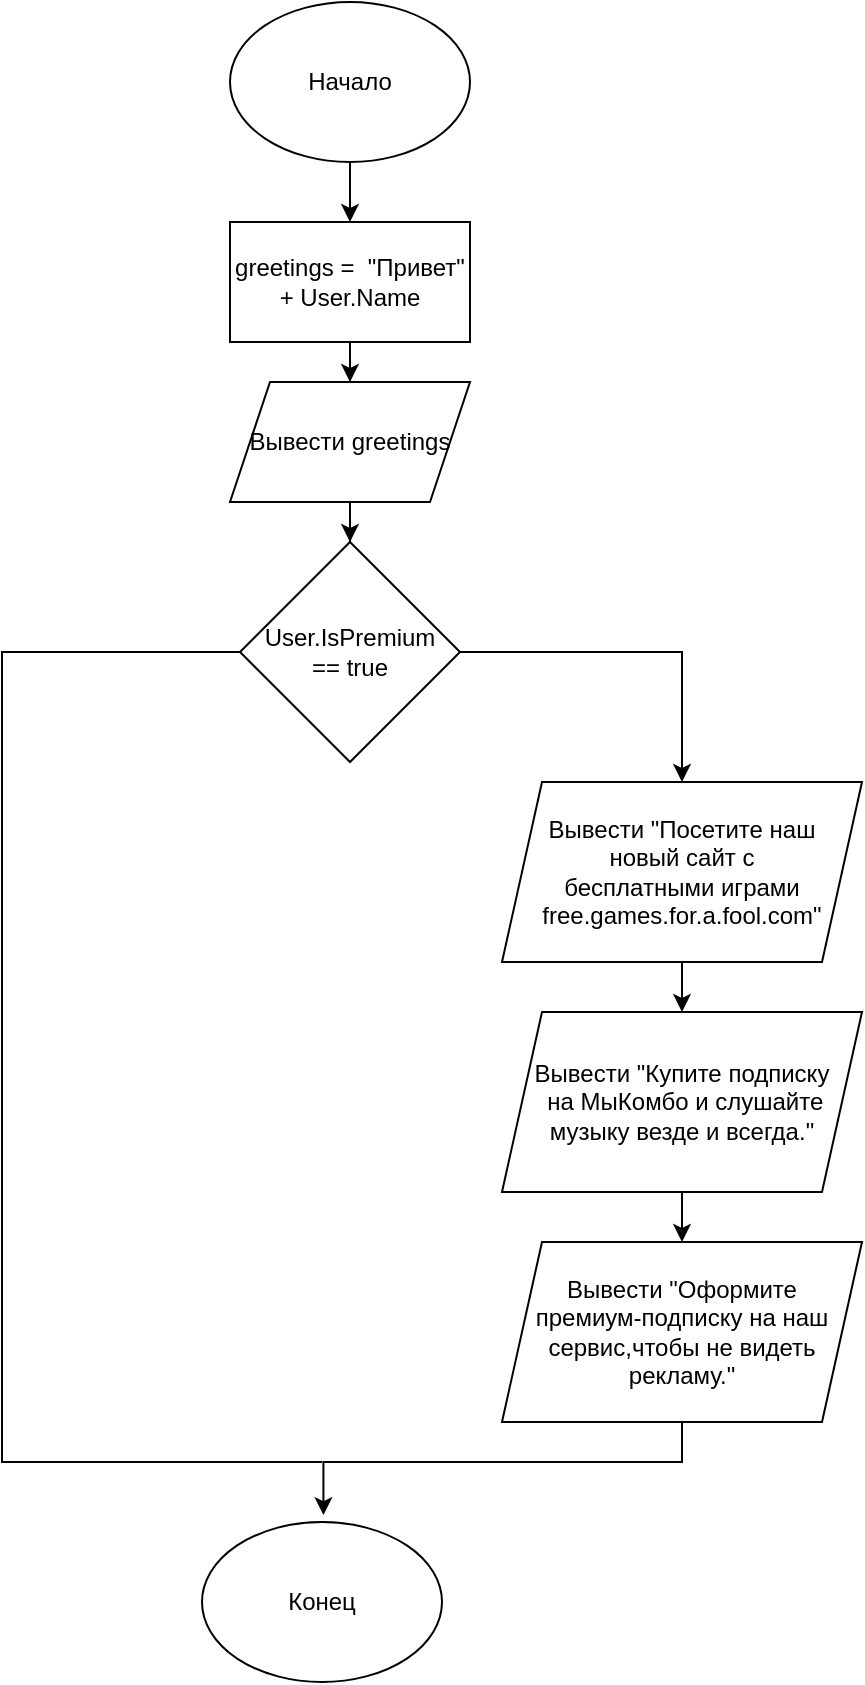 <mxfile version="23.1.1" type="github">
  <diagram name="Страница — 1" id="oVYtKL4oQiBqcm2RmJic">
    <mxGraphModel dx="1912" dy="1055" grid="1" gridSize="10" guides="1" tooltips="1" connect="1" arrows="1" fold="1" page="1" pageScale="1" pageWidth="827" pageHeight="1169" math="0" shadow="0">
      <root>
        <mxCell id="0" />
        <mxCell id="1" parent="0" />
        <mxCell id="UmjqQ-2BNXsNT93DCILW-3" value="" style="edgeStyle=orthogonalEdgeStyle;rounded=0;orthogonalLoop=1;jettySize=auto;html=1;" edge="1" parent="1">
          <mxGeometry relative="1" as="geometry">
            <mxPoint x="414" y="160" as="sourcePoint" />
            <mxPoint x="414" y="190" as="targetPoint" />
          </mxGeometry>
        </mxCell>
        <mxCell id="UmjqQ-2BNXsNT93DCILW-7" value="" style="edgeStyle=orthogonalEdgeStyle;rounded=0;orthogonalLoop=1;jettySize=auto;html=1;" edge="1" parent="1" source="UmjqQ-2BNXsNT93DCILW-5" target="UmjqQ-2BNXsNT93DCILW-6">
          <mxGeometry relative="1" as="geometry" />
        </mxCell>
        <mxCell id="UmjqQ-2BNXsNT93DCILW-5" value="greetings =&amp;nbsp; &quot;Привет&quot; + User.Name" style="rounded=0;whiteSpace=wrap;html=1;" vertex="1" parent="1">
          <mxGeometry x="354" y="190" width="120" height="60" as="geometry" />
        </mxCell>
        <mxCell id="UmjqQ-2BNXsNT93DCILW-9" value="" style="edgeStyle=orthogonalEdgeStyle;rounded=0;orthogonalLoop=1;jettySize=auto;html=1;" edge="1" parent="1" source="UmjqQ-2BNXsNT93DCILW-6" target="UmjqQ-2BNXsNT93DCILW-8">
          <mxGeometry relative="1" as="geometry" />
        </mxCell>
        <mxCell id="UmjqQ-2BNXsNT93DCILW-6" value="Вывести greetings" style="shape=parallelogram;perimeter=parallelogramPerimeter;whiteSpace=wrap;html=1;fixedSize=1;" vertex="1" parent="1">
          <mxGeometry x="354" y="270" width="120" height="60" as="geometry" />
        </mxCell>
        <mxCell id="UmjqQ-2BNXsNT93DCILW-11" value="" style="edgeStyle=orthogonalEdgeStyle;rounded=0;orthogonalLoop=1;jettySize=auto;html=1;" edge="1" parent="1" source="UmjqQ-2BNXsNT93DCILW-8" target="UmjqQ-2BNXsNT93DCILW-10">
          <mxGeometry relative="1" as="geometry" />
        </mxCell>
        <mxCell id="UmjqQ-2BNXsNT93DCILW-8" value="User.IsPremium &lt;br&gt;== true" style="rhombus;whiteSpace=wrap;html=1;" vertex="1" parent="1">
          <mxGeometry x="359" y="350" width="110" height="110" as="geometry" />
        </mxCell>
        <mxCell id="UmjqQ-2BNXsNT93DCILW-13" value="" style="edgeStyle=orthogonalEdgeStyle;rounded=0;orthogonalLoop=1;jettySize=auto;html=1;" edge="1" parent="1" source="UmjqQ-2BNXsNT93DCILW-10" target="UmjqQ-2BNXsNT93DCILW-12">
          <mxGeometry relative="1" as="geometry" />
        </mxCell>
        <mxCell id="UmjqQ-2BNXsNT93DCILW-10" value="Вывести &quot;Посетите наш &lt;br&gt;новый сайт с &lt;br&gt;бесплатными играми free.games.for.a.fool.com&quot;" style="shape=parallelogram;perimeter=parallelogramPerimeter;whiteSpace=wrap;html=1;fixedSize=1;" vertex="1" parent="1">
          <mxGeometry x="490" y="470" width="180" height="90" as="geometry" />
        </mxCell>
        <mxCell id="UmjqQ-2BNXsNT93DCILW-15" value="" style="edgeStyle=orthogonalEdgeStyle;rounded=0;orthogonalLoop=1;jettySize=auto;html=1;" edge="1" parent="1" source="UmjqQ-2BNXsNT93DCILW-12" target="UmjqQ-2BNXsNT93DCILW-14">
          <mxGeometry relative="1" as="geometry" />
        </mxCell>
        <mxCell id="UmjqQ-2BNXsNT93DCILW-12" value="Вывести &quot;Купите подписку&lt;br&gt;&amp;nbsp;на МыКомбо и слушайте музыку везде и всегда.&lt;span style=&quot;background-color: initial;&quot;&gt;&quot;&lt;/span&gt;" style="shape=parallelogram;perimeter=parallelogramPerimeter;whiteSpace=wrap;html=1;fixedSize=1;" vertex="1" parent="1">
          <mxGeometry x="490" y="585" width="180" height="90" as="geometry" />
        </mxCell>
        <mxCell id="UmjqQ-2BNXsNT93DCILW-14" value="Вывести &quot;Оформите &lt;br&gt;премиум-подписку на наш сервис,чтобы не видеть рекламу.&lt;span style=&quot;background-color: initial;&quot;&gt;&quot;&lt;/span&gt;" style="shape=parallelogram;perimeter=parallelogramPerimeter;whiteSpace=wrap;html=1;fixedSize=1;" vertex="1" parent="1">
          <mxGeometry x="490" y="700" width="180" height="90" as="geometry" />
        </mxCell>
        <mxCell id="UmjqQ-2BNXsNT93DCILW-18" value="Начало" style="ellipse;whiteSpace=wrap;html=1;" vertex="1" parent="1">
          <mxGeometry x="354" y="80" width="120" height="80" as="geometry" />
        </mxCell>
        <mxCell id="UmjqQ-2BNXsNT93DCILW-19" value="Конец" style="ellipse;whiteSpace=wrap;html=1;" vertex="1" parent="1">
          <mxGeometry x="340" y="840" width="120" height="80" as="geometry" />
        </mxCell>
        <mxCell id="UmjqQ-2BNXsNT93DCILW-25" value="" style="edgeStyle=orthogonalEdgeStyle;rounded=0;orthogonalLoop=1;jettySize=auto;html=1;entryX=0.506;entryY=-0.043;entryDx=0;entryDy=0;entryPerimeter=0;" edge="1" parent="1" source="UmjqQ-2BNXsNT93DCILW-14" target="UmjqQ-2BNXsNT93DCILW-19">
          <mxGeometry relative="1" as="geometry">
            <mxPoint x="580" y="790" as="sourcePoint" />
            <mxPoint x="403" y="810" as="targetPoint" />
            <Array as="points">
              <mxPoint x="580" y="810" />
              <mxPoint x="401" y="810" />
            </Array>
          </mxGeometry>
        </mxCell>
        <mxCell id="UmjqQ-2BNXsNT93DCILW-30" value="" style="endArrow=none;html=1;rounded=0;entryX=0;entryY=0.5;entryDx=0;entryDy=0;" edge="1" parent="1" target="UmjqQ-2BNXsNT93DCILW-8">
          <mxGeometry width="50" height="50" relative="1" as="geometry">
            <mxPoint x="400" y="810" as="sourcePoint" />
            <mxPoint x="359" y="400" as="targetPoint" />
            <Array as="points">
              <mxPoint x="240" y="810" />
              <mxPoint x="240" y="600" />
              <mxPoint x="240" y="405" />
            </Array>
          </mxGeometry>
        </mxCell>
      </root>
    </mxGraphModel>
  </diagram>
</mxfile>
